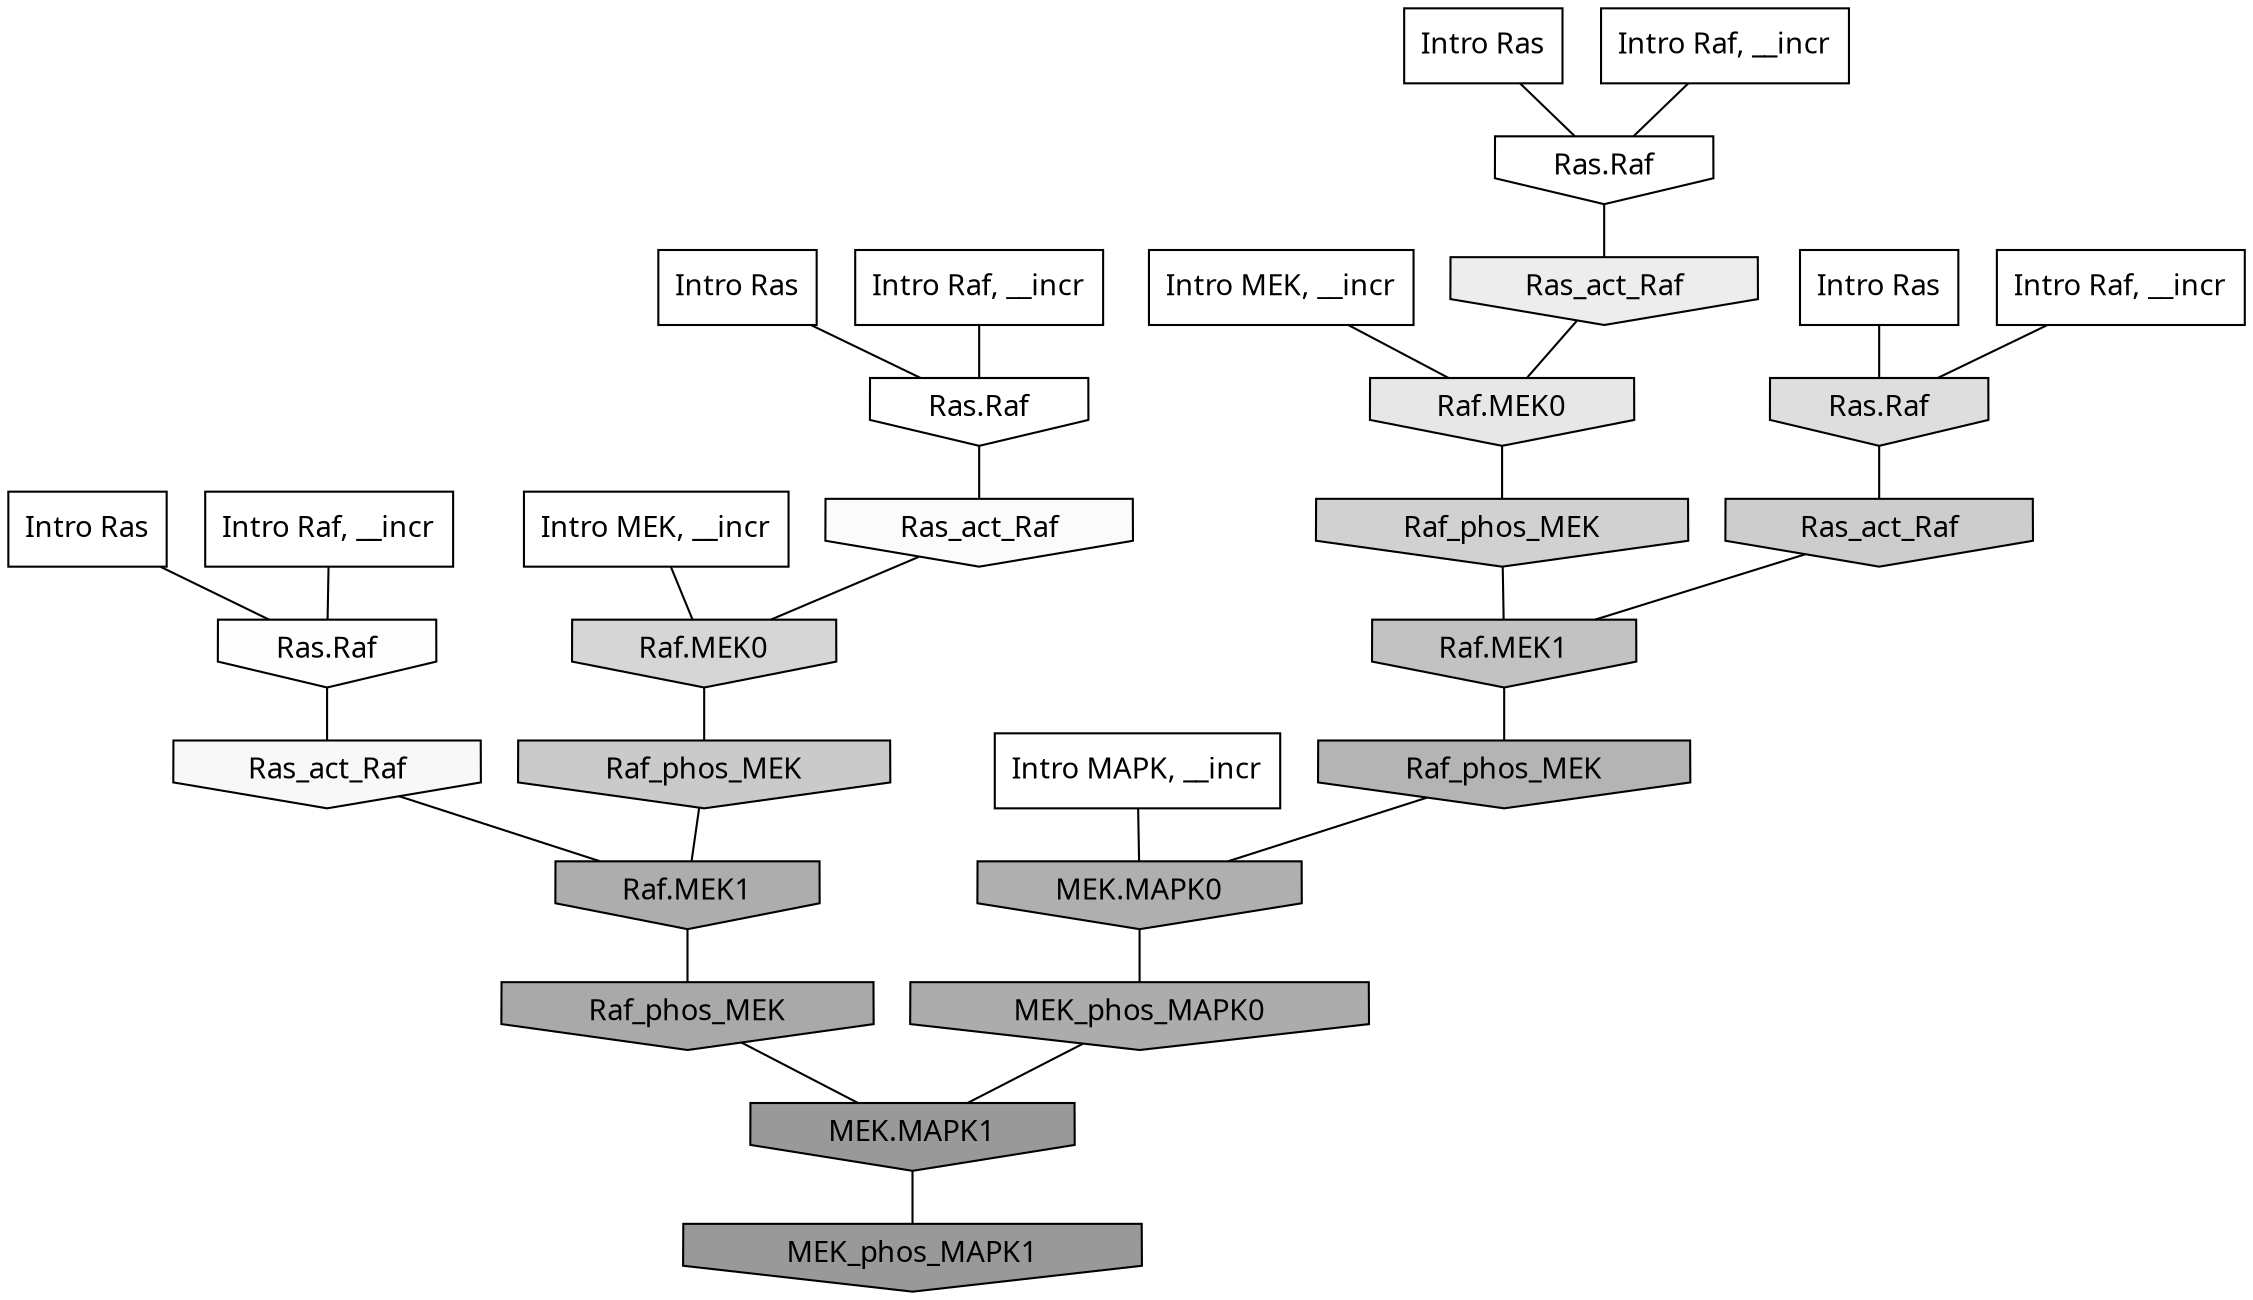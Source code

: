 digraph G{
  rankdir="TB";
  ranksep=0.30;
  node [fontname="CMU Serif"];
  edge [fontname="CMU Serif"];
  
  13 [label="Intro Ras", shape=rectangle, style=filled, fillcolor="0.000 0.000 1.000"]
  
  19 [label="Intro Ras", shape=rectangle, style=filled, fillcolor="0.000 0.000 1.000"]
  
  51 [label="Intro Ras", shape=rectangle, style=filled, fillcolor="0.000 0.000 1.000"]
  
  79 [label="Intro Ras", shape=rectangle, style=filled, fillcolor="0.000 0.000 1.000"]
  
  112 [label="Intro Raf, __incr", shape=rectangle, style=filled, fillcolor="0.000 0.000 1.000"]
  
  298 [label="Intro Raf, __incr", shape=rectangle, style=filled, fillcolor="0.000 0.000 1.000"]
  
  505 [label="Intro Raf, __incr", shape=rectangle, style=filled, fillcolor="0.000 0.000 1.000"]
  
  748 [label="Intro Raf, __incr", shape=rectangle, style=filled, fillcolor="0.000 0.000 1.000"]
  
  1192 [label="Intro MEK, __incr", shape=rectangle, style=filled, fillcolor="0.000 0.000 1.000"]
  
  1255 [label="Intro MEK, __incr", shape=rectangle, style=filled, fillcolor="0.000 0.000 1.000"]
  
  2508 [label="Intro MAPK, __incr", shape=rectangle, style=filled, fillcolor="0.000 0.000 1.000"]
  
  3262 [label="Ras.Raf", shape=invhouse, style=filled, fillcolor="0.000 0.000 1.000"]
  
  3296 [label="Ras.Raf", shape=invhouse, style=filled, fillcolor="0.000 0.000 1.000"]
  
  3334 [label="Ras.Raf", shape=invhouse, style=filled, fillcolor="0.000 0.000 0.996"]
  
  3416 [label="Ras_act_Raf", shape=invhouse, style=filled, fillcolor="0.000 0.000 0.983"]
  
  3468 [label="Ras_act_Raf", shape=invhouse, style=filled, fillcolor="0.000 0.000 0.972"]
  
  3826 [label="Ras_act_Raf", shape=invhouse, style=filled, fillcolor="0.000 0.000 0.929"]
  
  4147 [label="Raf.MEK0", shape=invhouse, style=filled, fillcolor="0.000 0.000 0.906"]
  
  4655 [label="Ras.Raf", shape=invhouse, style=filled, fillcolor="0.000 0.000 0.868"]
  
  5080 [label="Raf.MEK0", shape=invhouse, style=filled, fillcolor="0.000 0.000 0.839"]
  
  5441 [label="Raf_phos_MEK", shape=invhouse, style=filled, fillcolor="0.000 0.000 0.817"]
  
  5640 [label="Ras_act_Raf", shape=invhouse, style=filled, fillcolor="0.000 0.000 0.803"]
  
  5871 [label="Raf_phos_MEK", shape=invhouse, style=filled, fillcolor="0.000 0.000 0.790"]
  
  6440 [label="Raf.MEK1", shape=invhouse, style=filled, fillcolor="0.000 0.000 0.760"]
  
  7879 [label="Raf_phos_MEK", shape=invhouse, style=filled, fillcolor="0.000 0.000 0.706"]
  
  8498 [label="MEK.MAPK0", shape=invhouse, style=filled, fillcolor="0.000 0.000 0.685"]
  
  8684 [label="Raf.MEK1", shape=invhouse, style=filled, fillcolor="0.000 0.000 0.679"]
  
  8895 [label="MEK_phos_MAPK0", shape=invhouse, style=filled, fillcolor="0.000 0.000 0.672"]
  
  9116 [label="Raf_phos_MEK", shape=invhouse, style=filled, fillcolor="0.000 0.000 0.664"]
  
  11895 [label="MEK.MAPK1", shape=invhouse, style=filled, fillcolor="0.000 0.000 0.601"]
  
  11973 [label="MEK_phos_MAPK1", shape=invhouse, style=filled, fillcolor="0.000 0.000 0.600"]
  
  
  11895 -> 11973 [dir=none, color="0.000 0.000 0.000"] 
  9116 -> 11895 [dir=none, color="0.000 0.000 0.000"] 
  8895 -> 11895 [dir=none, color="0.000 0.000 0.000"] 
  8684 -> 9116 [dir=none, color="0.000 0.000 0.000"] 
  8498 -> 8895 [dir=none, color="0.000 0.000 0.000"] 
  7879 -> 8498 [dir=none, color="0.000 0.000 0.000"] 
  6440 -> 7879 [dir=none, color="0.000 0.000 0.000"] 
  5871 -> 8684 [dir=none, color="0.000 0.000 0.000"] 
  5640 -> 6440 [dir=none, color="0.000 0.000 0.000"] 
  5441 -> 6440 [dir=none, color="0.000 0.000 0.000"] 
  5080 -> 5871 [dir=none, color="0.000 0.000 0.000"] 
  4655 -> 5640 [dir=none, color="0.000 0.000 0.000"] 
  4147 -> 5441 [dir=none, color="0.000 0.000 0.000"] 
  3826 -> 4147 [dir=none, color="0.000 0.000 0.000"] 
  3468 -> 8684 [dir=none, color="0.000 0.000 0.000"] 
  3416 -> 5080 [dir=none, color="0.000 0.000 0.000"] 
  3334 -> 3468 [dir=none, color="0.000 0.000 0.000"] 
  3296 -> 3826 [dir=none, color="0.000 0.000 0.000"] 
  3262 -> 3416 [dir=none, color="0.000 0.000 0.000"] 
  2508 -> 8498 [dir=none, color="0.000 0.000 0.000"] 
  1255 -> 4147 [dir=none, color="0.000 0.000 0.000"] 
  1192 -> 5080 [dir=none, color="0.000 0.000 0.000"] 
  748 -> 4655 [dir=none, color="0.000 0.000 0.000"] 
  505 -> 3296 [dir=none, color="0.000 0.000 0.000"] 
  298 -> 3334 [dir=none, color="0.000 0.000 0.000"] 
  112 -> 3262 [dir=none, color="0.000 0.000 0.000"] 
  79 -> 3296 [dir=none, color="0.000 0.000 0.000"] 
  51 -> 4655 [dir=none, color="0.000 0.000 0.000"] 
  19 -> 3262 [dir=none, color="0.000 0.000 0.000"] 
  13 -> 3334 [dir=none, color="0.000 0.000 0.000"] 
  
  }
